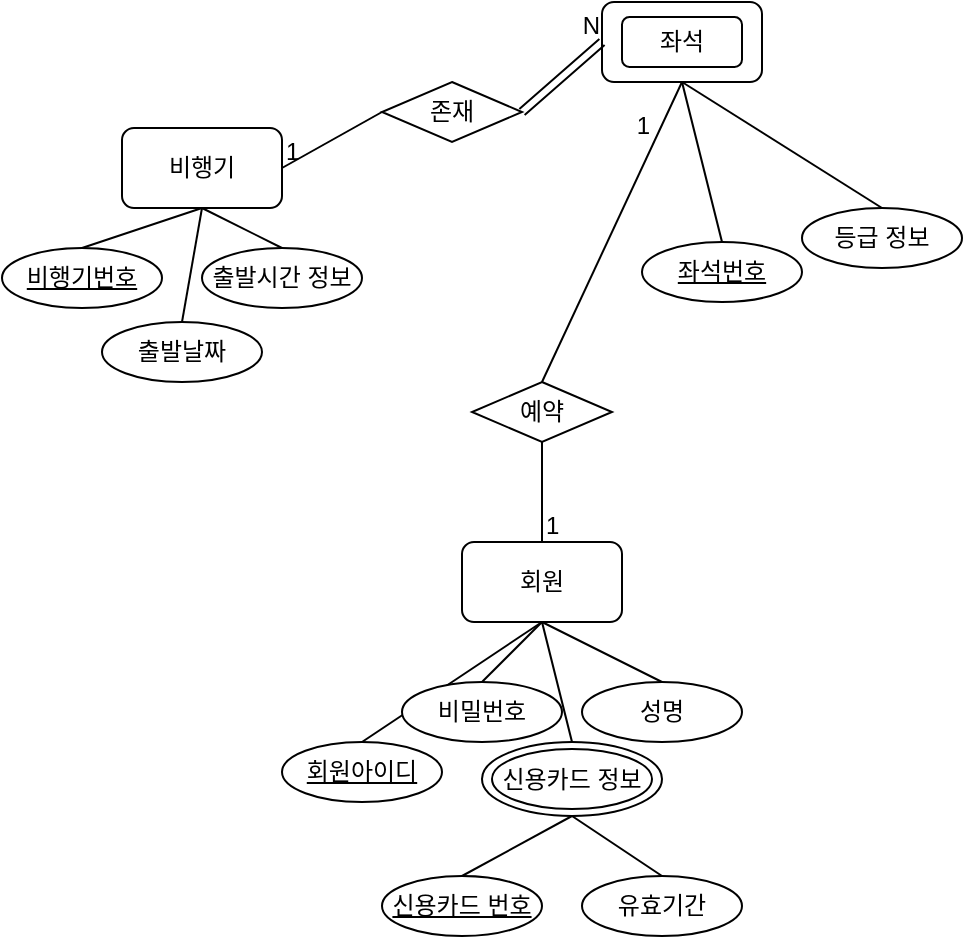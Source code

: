 <mxfile version="20.0.1" type="github">
  <diagram id="R2lEEEUBdFMjLlhIrx00" name="Page-1">
    <mxGraphModel dx="1422" dy="762" grid="1" gridSize="10" guides="1" tooltips="1" connect="1" arrows="1" fold="1" page="1" pageScale="1" pageWidth="850" pageHeight="1100" math="0" shadow="0" extFonts="Permanent Marker^https://fonts.googleapis.com/css?family=Permanent+Marker">
      <root>
        <mxCell id="0" />
        <mxCell id="1" parent="0" />
        <mxCell id="AYfZdi-WlGziGCiwb_5d-76" value="" style="endArrow=none;html=1;rounded=0;exitX=0.5;exitY=0;exitDx=0;exitDy=0;entryX=0.5;entryY=1;entryDx=0;entryDy=0;" edge="1" parent="1" source="AYfZdi-WlGziGCiwb_5d-7" target="AYfZdi-WlGziGCiwb_5d-3">
          <mxGeometry relative="1" as="geometry">
            <mxPoint x="300" y="390" as="sourcePoint" />
            <mxPoint x="340" y="360" as="targetPoint" />
          </mxGeometry>
        </mxCell>
        <mxCell id="AYfZdi-WlGziGCiwb_5d-3" value="회원" style="rounded=1;whiteSpace=wrap;html=1;" vertex="1" parent="1">
          <mxGeometry x="280" y="300" width="80" height="40" as="geometry" />
        </mxCell>
        <mxCell id="AYfZdi-WlGziGCiwb_5d-4" value="&lt;u&gt;회원아이디&lt;/u&gt;" style="ellipse;whiteSpace=wrap;html=1;" vertex="1" parent="1">
          <mxGeometry x="190" y="400" width="80" height="30" as="geometry" />
        </mxCell>
        <mxCell id="AYfZdi-WlGziGCiwb_5d-6" value="성명" style="ellipse;whiteSpace=wrap;html=1;" vertex="1" parent="1">
          <mxGeometry x="340" y="370" width="80" height="30" as="geometry" />
        </mxCell>
        <mxCell id="AYfZdi-WlGziGCiwb_5d-7" value="신용카드 정보" style="ellipse;whiteSpace=wrap;html=1;" vertex="1" parent="1">
          <mxGeometry x="290" y="400" width="90" height="37" as="geometry" />
        </mxCell>
        <mxCell id="AYfZdi-WlGziGCiwb_5d-13" value="" style="endArrow=none;html=1;rounded=0;exitX=0.5;exitY=0;exitDx=0;exitDy=0;entryX=0.5;entryY=1;entryDx=0;entryDy=0;" edge="1" parent="1" source="AYfZdi-WlGziGCiwb_5d-21" target="AYfZdi-WlGziGCiwb_5d-7">
          <mxGeometry width="50" height="50" relative="1" as="geometry">
            <mxPoint x="590" y="557" as="sourcePoint" />
            <mxPoint x="330" y="437" as="targetPoint" />
          </mxGeometry>
        </mxCell>
        <mxCell id="AYfZdi-WlGziGCiwb_5d-15" value="&lt;u&gt;신용카드 번호&lt;/u&gt;" style="ellipse;whiteSpace=wrap;html=1;" vertex="1" parent="1">
          <mxGeometry x="240" y="467" width="80" height="30" as="geometry" />
        </mxCell>
        <mxCell id="AYfZdi-WlGziGCiwb_5d-18" value="" style="endArrow=none;html=1;rounded=0;exitX=0.5;exitY=0;exitDx=0;exitDy=0;entryX=0.5;entryY=1;entryDx=0;entryDy=0;" edge="1" parent="1" source="AYfZdi-WlGziGCiwb_5d-15" target="AYfZdi-WlGziGCiwb_5d-7">
          <mxGeometry width="50" height="50" relative="1" as="geometry">
            <mxPoint x="590" y="557" as="sourcePoint" />
            <mxPoint x="330" y="437" as="targetPoint" />
          </mxGeometry>
        </mxCell>
        <mxCell id="AYfZdi-WlGziGCiwb_5d-21" value="유효기간" style="ellipse;whiteSpace=wrap;html=1;" vertex="1" parent="1">
          <mxGeometry x="340" y="467" width="80" height="30" as="geometry" />
        </mxCell>
        <mxCell id="AYfZdi-WlGziGCiwb_5d-23" value="비행기" style="rounded=1;whiteSpace=wrap;html=1;" vertex="1" parent="1">
          <mxGeometry x="110" y="93" width="80" height="40" as="geometry" />
        </mxCell>
        <mxCell id="AYfZdi-WlGziGCiwb_5d-24" value="&lt;u&gt;비행기번호&lt;/u&gt;" style="ellipse;whiteSpace=wrap;html=1;" vertex="1" parent="1">
          <mxGeometry x="50" y="153" width="80" height="30" as="geometry" />
        </mxCell>
        <mxCell id="AYfZdi-WlGziGCiwb_5d-26" value="출발날짜" style="ellipse;whiteSpace=wrap;html=1;" vertex="1" parent="1">
          <mxGeometry x="100" y="190" width="80" height="30" as="geometry" />
        </mxCell>
        <mxCell id="AYfZdi-WlGziGCiwb_5d-33" value="좌석" style="rounded=1;whiteSpace=wrap;html=1;" vertex="1" parent="1">
          <mxGeometry x="350" y="30" width="80" height="40" as="geometry" />
        </mxCell>
        <mxCell id="AYfZdi-WlGziGCiwb_5d-34" value="&lt;u&gt;좌석번호&lt;/u&gt;" style="ellipse;whiteSpace=wrap;html=1;" vertex="1" parent="1">
          <mxGeometry x="370" y="150" width="80" height="30" as="geometry" />
        </mxCell>
        <mxCell id="AYfZdi-WlGziGCiwb_5d-36" value="등급 정보" style="ellipse;whiteSpace=wrap;html=1;" vertex="1" parent="1">
          <mxGeometry x="450" y="133" width="80" height="30" as="geometry" />
        </mxCell>
        <mxCell id="AYfZdi-WlGziGCiwb_5d-37" value="좌석" style="rounded=1;whiteSpace=wrap;html=1;" vertex="1" parent="1">
          <mxGeometry x="360" y="37.5" width="60" height="25" as="geometry" />
        </mxCell>
        <mxCell id="AYfZdi-WlGziGCiwb_5d-50" value="" style="shape=link;html=1;rounded=0;entryX=0;entryY=0.5;entryDx=0;entryDy=0;exitX=1;exitY=0.5;exitDx=0;exitDy=0;startArrow=none;" edge="1" parent="1" source="AYfZdi-WlGziGCiwb_5d-39" target="AYfZdi-WlGziGCiwb_5d-33">
          <mxGeometry relative="1" as="geometry">
            <mxPoint x="-10" y="198" as="sourcePoint" />
            <mxPoint x="150" y="198" as="targetPoint" />
          </mxGeometry>
        </mxCell>
        <mxCell id="AYfZdi-WlGziGCiwb_5d-52" value="N" style="resizable=0;html=1;align=right;verticalAlign=bottom;" connectable="0" vertex="1" parent="AYfZdi-WlGziGCiwb_5d-50">
          <mxGeometry x="1" relative="1" as="geometry" />
        </mxCell>
        <mxCell id="AYfZdi-WlGziGCiwb_5d-39" value="존재" style="rhombus;whiteSpace=wrap;html=1;" vertex="1" parent="1">
          <mxGeometry x="240" y="70" width="70" height="30" as="geometry" />
        </mxCell>
        <mxCell id="AYfZdi-WlGziGCiwb_5d-65" value="" style="endArrow=none;html=1;rounded=0;exitX=1;exitY=0.5;exitDx=0;exitDy=0;entryX=0;entryY=0.5;entryDx=0;entryDy=0;" edge="1" parent="1" source="AYfZdi-WlGziGCiwb_5d-23" target="AYfZdi-WlGziGCiwb_5d-39">
          <mxGeometry relative="1" as="geometry">
            <mxPoint x="-10" y="198" as="sourcePoint" />
            <mxPoint x="150" y="198" as="targetPoint" />
          </mxGeometry>
        </mxCell>
        <mxCell id="AYfZdi-WlGziGCiwb_5d-66" value="1" style="resizable=0;html=1;align=left;verticalAlign=bottom;" connectable="0" vertex="1" parent="AYfZdi-WlGziGCiwb_5d-65">
          <mxGeometry x="-1" relative="1" as="geometry" />
        </mxCell>
        <mxCell id="AYfZdi-WlGziGCiwb_5d-68" value="" style="endArrow=none;html=1;rounded=0;exitX=0.5;exitY=0;exitDx=0;exitDy=0;entryX=0.5;entryY=1;entryDx=0;entryDy=0;startArrow=none;" edge="1" parent="1" source="AYfZdi-WlGziGCiwb_5d-38" target="AYfZdi-WlGziGCiwb_5d-33">
          <mxGeometry relative="1" as="geometry">
            <mxPoint x="350" y="-27" as="sourcePoint" />
            <mxPoint x="510" y="-27" as="targetPoint" />
          </mxGeometry>
        </mxCell>
        <mxCell id="AYfZdi-WlGziGCiwb_5d-70" value="1" style="resizable=0;html=1;align=right;verticalAlign=bottom;" connectable="0" vertex="1" parent="AYfZdi-WlGziGCiwb_5d-68">
          <mxGeometry x="1" relative="1" as="geometry">
            <mxPoint x="-15" y="30" as="offset" />
          </mxGeometry>
        </mxCell>
        <mxCell id="AYfZdi-WlGziGCiwb_5d-38" value="예약" style="rhombus;whiteSpace=wrap;html=1;" vertex="1" parent="1">
          <mxGeometry x="285" y="220" width="70" height="30" as="geometry" />
        </mxCell>
        <mxCell id="AYfZdi-WlGziGCiwb_5d-71" value="" style="endArrow=none;html=1;rounded=0;exitX=0.5;exitY=0;exitDx=0;exitDy=0;entryX=0.5;entryY=1;entryDx=0;entryDy=0;" edge="1" parent="1" source="AYfZdi-WlGziGCiwb_5d-3" target="AYfZdi-WlGziGCiwb_5d-38">
          <mxGeometry relative="1" as="geometry">
            <mxPoint x="320" y="400" as="sourcePoint" />
            <mxPoint x="320" y="300" as="targetPoint" />
          </mxGeometry>
        </mxCell>
        <mxCell id="AYfZdi-WlGziGCiwb_5d-72" value="1" style="resizable=0;html=1;align=left;verticalAlign=bottom;" connectable="0" vertex="1" parent="AYfZdi-WlGziGCiwb_5d-71">
          <mxGeometry x="-1" relative="1" as="geometry" />
        </mxCell>
        <mxCell id="AYfZdi-WlGziGCiwb_5d-74" value="" style="endArrow=none;html=1;rounded=0;exitX=0.5;exitY=0;exitDx=0;exitDy=0;entryX=0.5;entryY=1;entryDx=0;entryDy=0;" edge="1" parent="1" source="AYfZdi-WlGziGCiwb_5d-5" target="AYfZdi-WlGziGCiwb_5d-3">
          <mxGeometry relative="1" as="geometry">
            <mxPoint x="250" y="190" as="sourcePoint" />
            <mxPoint x="410" y="190" as="targetPoint" />
          </mxGeometry>
        </mxCell>
        <mxCell id="AYfZdi-WlGziGCiwb_5d-75" value="" style="endArrow=none;html=1;rounded=0;exitX=0.5;exitY=0;exitDx=0;exitDy=0;entryX=0.5;entryY=1;entryDx=0;entryDy=0;" edge="1" parent="1" source="AYfZdi-WlGziGCiwb_5d-4" target="AYfZdi-WlGziGCiwb_5d-3">
          <mxGeometry relative="1" as="geometry">
            <mxPoint x="290" y="380" as="sourcePoint" />
            <mxPoint x="330" y="350" as="targetPoint" />
          </mxGeometry>
        </mxCell>
        <mxCell id="AYfZdi-WlGziGCiwb_5d-5" value="비밀번호&lt;span style=&quot;color: rgba(0, 0, 0, 0); font-family: monospace; font-size: 0px; text-align: start;&quot;&gt;%3CmxGraphModel%3E%3Croot%3E%3CmxCell%20id%3D%220%22%2F%3E%3CmxCell%20id%3D%221%22%20parent%3D%220%22%2F%3E%3CmxCell%20id%3D%222%22%20value%3D%22%ED%9A%8C%EC%9B%90%EC%95%84%EC%9D%B4%EB%94%94%22%20style%3D%22ellipse%3BwhiteSpace%3Dwrap%3Bhtml%3D1%3B%22%20vertex%3D%221%22%20parent%3D%221%22%3E%3CmxGeometry%20x%3D%22260%22%20y%3D%22250%22%20width%3D%2280%22%20height%3D%2230%22%20as%3D%22geometry%22%2F%3E%3C%2FmxCell%3E%3C%2Froot%3E%3C%2FmxGraphModel%3E&lt;/span&gt;" style="ellipse;whiteSpace=wrap;html=1;" vertex="1" parent="1">
          <mxGeometry x="250" y="370" width="80" height="30" as="geometry" />
        </mxCell>
        <mxCell id="AYfZdi-WlGziGCiwb_5d-77" value="" style="endArrow=none;html=1;rounded=0;exitX=0.5;exitY=1;exitDx=0;exitDy=0;entryX=0.5;entryY=0;entryDx=0;entryDy=0;" edge="1" parent="1" source="AYfZdi-WlGziGCiwb_5d-3" target="AYfZdi-WlGziGCiwb_5d-6">
          <mxGeometry relative="1" as="geometry">
            <mxPoint x="310" y="400" as="sourcePoint" />
            <mxPoint x="350" y="370" as="targetPoint" />
          </mxGeometry>
        </mxCell>
        <mxCell id="AYfZdi-WlGziGCiwb_5d-78" value="" style="endArrow=none;html=1;rounded=0;exitX=0.5;exitY=1;exitDx=0;exitDy=0;entryX=0.5;entryY=0;entryDx=0;entryDy=0;" edge="1" parent="1" source="AYfZdi-WlGziGCiwb_5d-33" target="AYfZdi-WlGziGCiwb_5d-34">
          <mxGeometry relative="1" as="geometry">
            <mxPoint x="420" y="373" as="sourcePoint" />
            <mxPoint x="460" y="343" as="targetPoint" />
          </mxGeometry>
        </mxCell>
        <mxCell id="AYfZdi-WlGziGCiwb_5d-79" value="" style="endArrow=none;html=1;rounded=0;exitX=0.5;exitY=1;exitDx=0;exitDy=0;entryX=0.5;entryY=0;entryDx=0;entryDy=0;" edge="1" parent="1" source="AYfZdi-WlGziGCiwb_5d-33" target="AYfZdi-WlGziGCiwb_5d-36">
          <mxGeometry relative="1" as="geometry">
            <mxPoint x="430" y="103" as="sourcePoint" />
            <mxPoint x="370" y="43" as="targetPoint" />
          </mxGeometry>
        </mxCell>
        <mxCell id="AYfZdi-WlGziGCiwb_5d-83" value="" style="endArrow=none;html=1;rounded=0;exitX=0.5;exitY=1;exitDx=0;exitDy=0;entryX=0.5;entryY=0;entryDx=0;entryDy=0;" edge="1" parent="1" source="AYfZdi-WlGziGCiwb_5d-23" target="AYfZdi-WlGziGCiwb_5d-24">
          <mxGeometry relative="1" as="geometry">
            <mxPoint x="180" y="180" as="sourcePoint" />
            <mxPoint x="340" y="180" as="targetPoint" />
          </mxGeometry>
        </mxCell>
        <mxCell id="AYfZdi-WlGziGCiwb_5d-84" value="" style="endArrow=none;html=1;rounded=0;exitX=0.5;exitY=1;exitDx=0;exitDy=0;entryX=0.5;entryY=0;entryDx=0;entryDy=0;" edge="1" parent="1" source="AYfZdi-WlGziGCiwb_5d-23" target="AYfZdi-WlGziGCiwb_5d-26">
          <mxGeometry relative="1" as="geometry">
            <mxPoint x="160" y="143" as="sourcePoint" />
            <mxPoint x="150" y="193" as="targetPoint" />
          </mxGeometry>
        </mxCell>
        <mxCell id="AYfZdi-WlGziGCiwb_5d-85" value="" style="endArrow=none;html=1;rounded=0;exitX=0.5;exitY=1;exitDx=0;exitDy=0;entryX=0.5;entryY=0;entryDx=0;entryDy=0;" edge="1" parent="1" source="AYfZdi-WlGziGCiwb_5d-23" target="AYfZdi-WlGziGCiwb_5d-25">
          <mxGeometry relative="1" as="geometry">
            <mxPoint x="160" y="143" as="sourcePoint" />
            <mxPoint x="180" y="243" as="targetPoint" />
          </mxGeometry>
        </mxCell>
        <mxCell id="AYfZdi-WlGziGCiwb_5d-25" value="출발시간 정보" style="ellipse;whiteSpace=wrap;html=1;" vertex="1" parent="1">
          <mxGeometry x="150" y="153" width="80" height="30" as="geometry" />
        </mxCell>
        <mxCell id="AYfZdi-WlGziGCiwb_5d-86" value="신용카드 정보" style="ellipse;whiteSpace=wrap;html=1;" vertex="1" parent="1">
          <mxGeometry x="295" y="403.5" width="80" height="30" as="geometry" />
        </mxCell>
      </root>
    </mxGraphModel>
  </diagram>
</mxfile>
